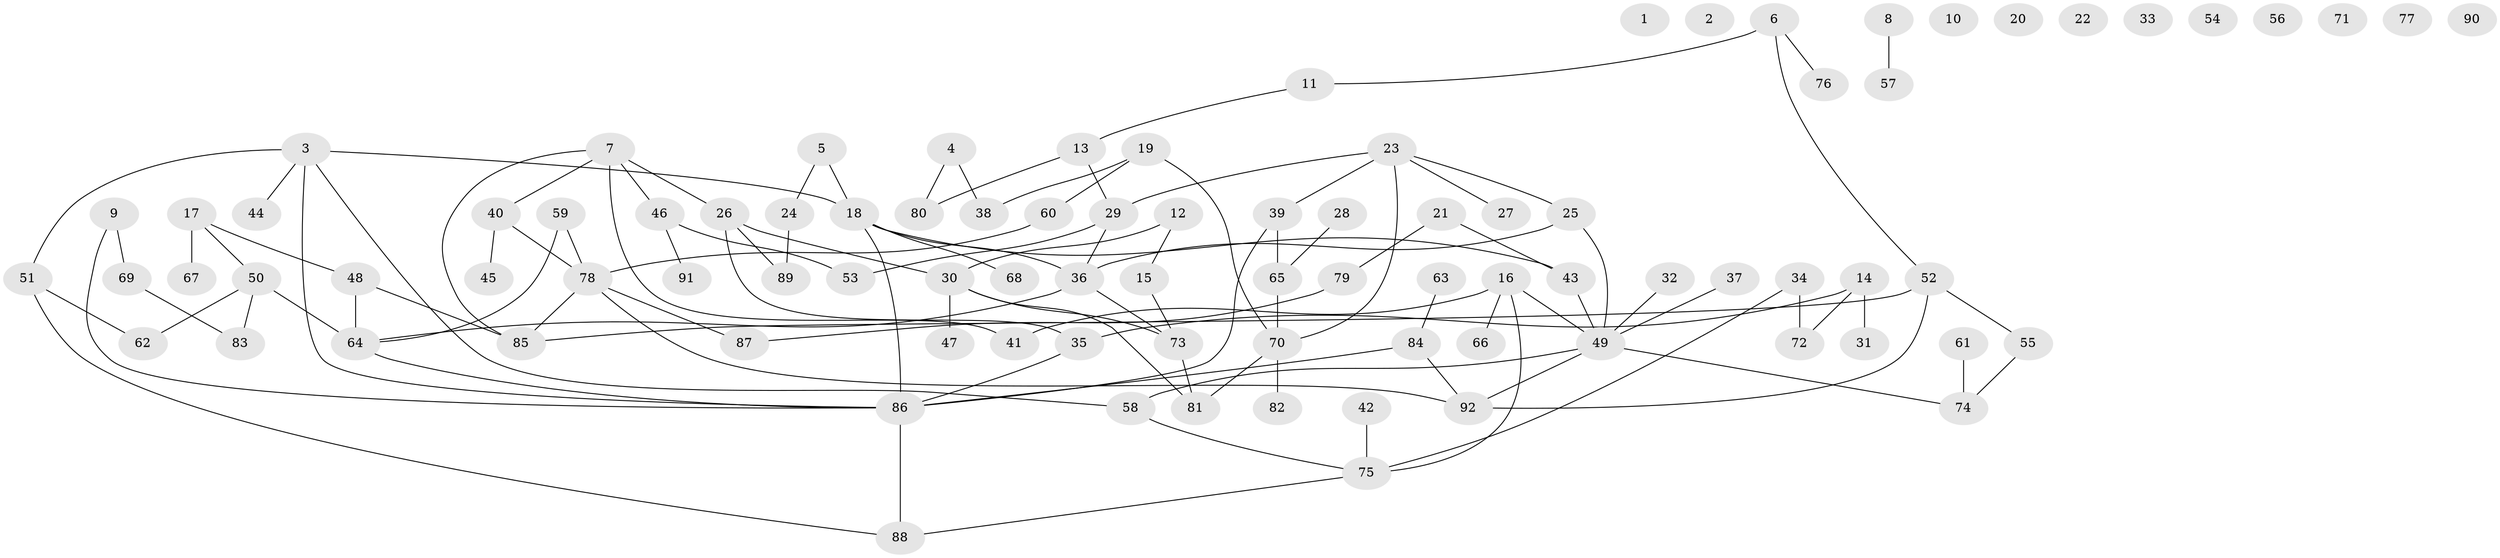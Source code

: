 // Generated by graph-tools (version 1.1) at 2025/33/03/09/25 02:33:58]
// undirected, 92 vertices, 111 edges
graph export_dot {
graph [start="1"]
  node [color=gray90,style=filled];
  1;
  2;
  3;
  4;
  5;
  6;
  7;
  8;
  9;
  10;
  11;
  12;
  13;
  14;
  15;
  16;
  17;
  18;
  19;
  20;
  21;
  22;
  23;
  24;
  25;
  26;
  27;
  28;
  29;
  30;
  31;
  32;
  33;
  34;
  35;
  36;
  37;
  38;
  39;
  40;
  41;
  42;
  43;
  44;
  45;
  46;
  47;
  48;
  49;
  50;
  51;
  52;
  53;
  54;
  55;
  56;
  57;
  58;
  59;
  60;
  61;
  62;
  63;
  64;
  65;
  66;
  67;
  68;
  69;
  70;
  71;
  72;
  73;
  74;
  75;
  76;
  77;
  78;
  79;
  80;
  81;
  82;
  83;
  84;
  85;
  86;
  87;
  88;
  89;
  90;
  91;
  92;
  3 -- 18;
  3 -- 44;
  3 -- 51;
  3 -- 58;
  3 -- 86;
  4 -- 38;
  4 -- 80;
  5 -- 18;
  5 -- 24;
  6 -- 11;
  6 -- 52;
  6 -- 76;
  7 -- 26;
  7 -- 40;
  7 -- 41;
  7 -- 46;
  7 -- 85;
  8 -- 57;
  9 -- 69;
  9 -- 86;
  11 -- 13;
  12 -- 15;
  12 -- 30;
  13 -- 29;
  13 -- 80;
  14 -- 31;
  14 -- 35;
  14 -- 72;
  15 -- 73;
  16 -- 41;
  16 -- 49;
  16 -- 66;
  16 -- 75;
  17 -- 48;
  17 -- 50;
  17 -- 67;
  18 -- 36;
  18 -- 43;
  18 -- 68;
  18 -- 86;
  19 -- 38;
  19 -- 60;
  19 -- 70;
  21 -- 43;
  21 -- 79;
  23 -- 25;
  23 -- 27;
  23 -- 29;
  23 -- 39;
  23 -- 70;
  24 -- 89;
  25 -- 36;
  25 -- 49;
  26 -- 30;
  26 -- 35;
  26 -- 89;
  28 -- 65;
  29 -- 36;
  29 -- 53;
  30 -- 47;
  30 -- 73;
  30 -- 81;
  32 -- 49;
  34 -- 72;
  34 -- 75;
  35 -- 86;
  36 -- 64;
  36 -- 73;
  37 -- 49;
  39 -- 65;
  39 -- 86;
  40 -- 45;
  40 -- 78;
  42 -- 75;
  43 -- 49;
  46 -- 53;
  46 -- 91;
  48 -- 64;
  48 -- 85;
  49 -- 58;
  49 -- 74;
  49 -- 92;
  50 -- 62;
  50 -- 64;
  50 -- 83;
  51 -- 62;
  51 -- 88;
  52 -- 55;
  52 -- 85;
  52 -- 92;
  55 -- 74;
  58 -- 75;
  59 -- 64;
  59 -- 78;
  60 -- 78;
  61 -- 74;
  63 -- 84;
  64 -- 86;
  65 -- 70;
  69 -- 83;
  70 -- 81;
  70 -- 82;
  73 -- 81;
  75 -- 88;
  78 -- 85;
  78 -- 87;
  78 -- 92;
  79 -- 87;
  84 -- 86;
  84 -- 92;
  86 -- 88;
}
